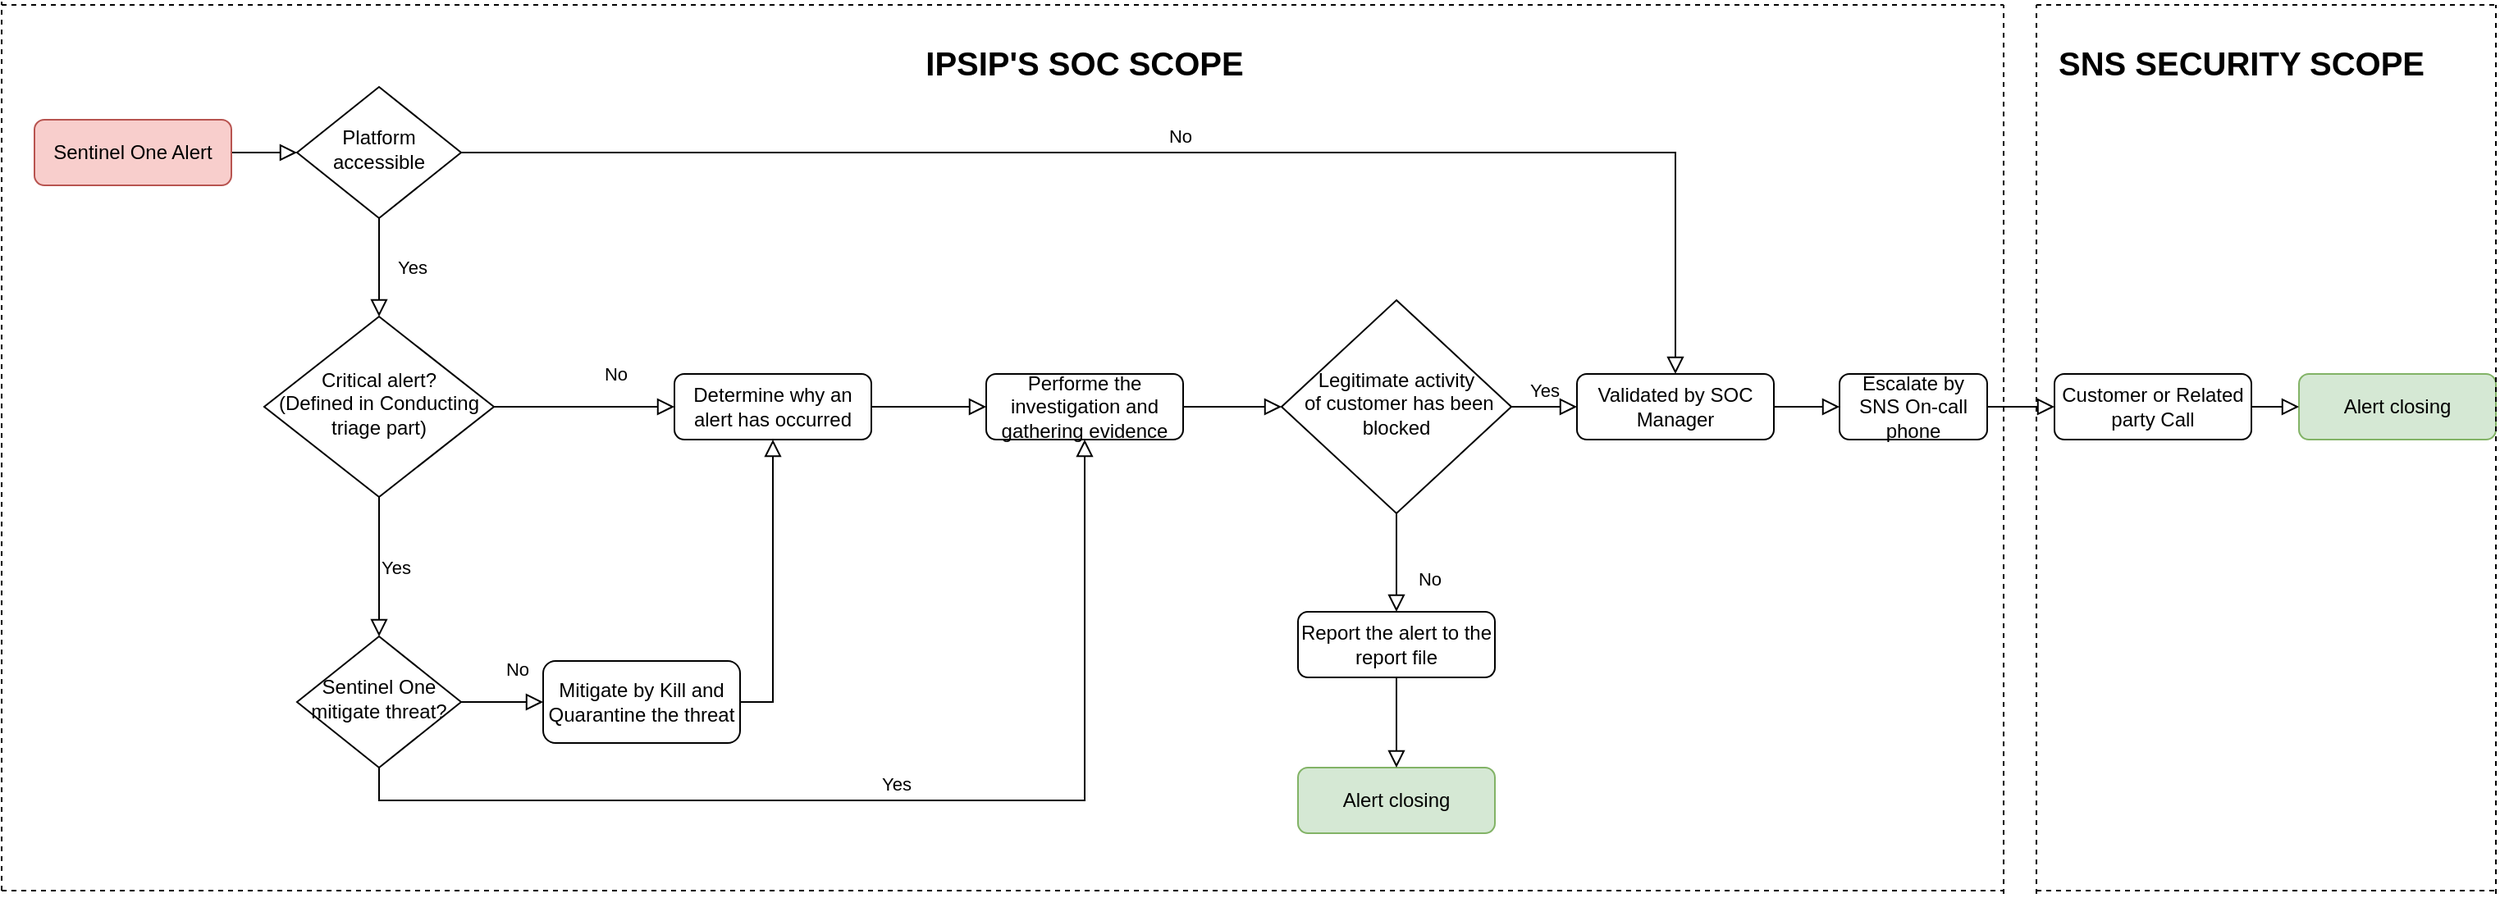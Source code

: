 <mxfile version="22.0.4" type="github">
  <diagram id="C5RBs43oDa-KdzZeNtuy" name="Page-1">
    <mxGraphModel dx="2418" dy="826" grid="1" gridSize="10" guides="1" tooltips="1" connect="1" arrows="1" fold="1" page="1" pageScale="1" pageWidth="827" pageHeight="1169" math="0" shadow="0">
      <root>
        <mxCell id="WIyWlLk6GJQsqaUBKTNV-0" />
        <mxCell id="WIyWlLk6GJQsqaUBKTNV-1" parent="WIyWlLk6GJQsqaUBKTNV-0" />
        <mxCell id="WIyWlLk6GJQsqaUBKTNV-2" value="" style="rounded=0;html=1;jettySize=auto;orthogonalLoop=1;fontSize=11;endArrow=block;endFill=0;endSize=8;strokeWidth=1;shadow=0;labelBackgroundColor=none;edgeStyle=orthogonalEdgeStyle;" parent="WIyWlLk6GJQsqaUBKTNV-1" source="WIyWlLk6GJQsqaUBKTNV-3" target="WIyWlLk6GJQsqaUBKTNV-6" edge="1">
          <mxGeometry relative="1" as="geometry" />
        </mxCell>
        <mxCell id="WIyWlLk6GJQsqaUBKTNV-3" value="Sentinel One Alert" style="rounded=1;whiteSpace=wrap;html=1;fontSize=12;glass=0;strokeWidth=1;shadow=0;fillColor=#f8cecc;strokeColor=#b85450;" parent="WIyWlLk6GJQsqaUBKTNV-1" vertex="1">
          <mxGeometry x="10" y="190" width="120" height="40" as="geometry" />
        </mxCell>
        <mxCell id="WIyWlLk6GJQsqaUBKTNV-4" value="Yes" style="rounded=0;html=1;jettySize=auto;orthogonalLoop=1;fontSize=11;endArrow=block;endFill=0;endSize=8;strokeWidth=1;shadow=0;labelBackgroundColor=none;edgeStyle=orthogonalEdgeStyle;" parent="WIyWlLk6GJQsqaUBKTNV-1" source="WIyWlLk6GJQsqaUBKTNV-6" target="WIyWlLk6GJQsqaUBKTNV-10" edge="1">
          <mxGeometry y="20" relative="1" as="geometry">
            <mxPoint as="offset" />
          </mxGeometry>
        </mxCell>
        <mxCell id="WIyWlLk6GJQsqaUBKTNV-5" value="No" style="edgeStyle=orthogonalEdgeStyle;rounded=0;html=1;jettySize=auto;orthogonalLoop=1;fontSize=11;endArrow=block;endFill=0;endSize=8;strokeWidth=1;shadow=0;labelBackgroundColor=none;entryX=0.5;entryY=0;entryDx=0;entryDy=0;" parent="WIyWlLk6GJQsqaUBKTNV-1" source="WIyWlLk6GJQsqaUBKTNV-6" target="XoyrxmWIbalTPs3iGs9H-39" edge="1">
          <mxGeometry y="10" relative="1" as="geometry">
            <mxPoint as="offset" />
            <mxPoint x="640" y="210" as="targetPoint" />
          </mxGeometry>
        </mxCell>
        <mxCell id="WIyWlLk6GJQsqaUBKTNV-6" value="Platform accessible" style="rhombus;whiteSpace=wrap;html=1;shadow=0;fontFamily=Helvetica;fontSize=12;align=center;strokeWidth=1;spacing=6;spacingTop=-4;" parent="WIyWlLk6GJQsqaUBKTNV-1" vertex="1">
          <mxGeometry x="170" y="170" width="100" height="80" as="geometry" />
        </mxCell>
        <mxCell id="WIyWlLk6GJQsqaUBKTNV-8" value="No" style="rounded=0;html=1;jettySize=auto;orthogonalLoop=1;fontSize=11;endArrow=block;endFill=0;endSize=8;strokeWidth=1;shadow=0;labelBackgroundColor=none;edgeStyle=orthogonalEdgeStyle;entryX=0;entryY=0.5;entryDx=0;entryDy=0;" parent="WIyWlLk6GJQsqaUBKTNV-1" source="WIyWlLk6GJQsqaUBKTNV-10" target="XoyrxmWIbalTPs3iGs9H-2" edge="1">
          <mxGeometry x="0.333" y="20" relative="1" as="geometry">
            <mxPoint as="offset" />
            <mxPoint x="370" y="330" as="targetPoint" />
          </mxGeometry>
        </mxCell>
        <mxCell id="WIyWlLk6GJQsqaUBKTNV-9" value="Yes" style="edgeStyle=orthogonalEdgeStyle;rounded=0;html=1;jettySize=auto;orthogonalLoop=1;fontSize=11;endArrow=block;endFill=0;endSize=8;strokeWidth=1;shadow=0;labelBackgroundColor=none;entryX=0.5;entryY=0;entryDx=0;entryDy=0;" parent="WIyWlLk6GJQsqaUBKTNV-1" source="WIyWlLk6GJQsqaUBKTNV-10" target="XoyrxmWIbalTPs3iGs9H-11" edge="1">
          <mxGeometry y="10" relative="1" as="geometry">
            <mxPoint as="offset" />
          </mxGeometry>
        </mxCell>
        <mxCell id="WIyWlLk6GJQsqaUBKTNV-10" value="Critical alert?&lt;br&gt;(Defined in&amp;nbsp;Conducting triage part)" style="rhombus;whiteSpace=wrap;html=1;shadow=0;fontFamily=Helvetica;fontSize=12;align=center;strokeWidth=1;spacing=6;spacingTop=-4;" parent="WIyWlLk6GJQsqaUBKTNV-1" vertex="1">
          <mxGeometry x="150" y="310" width="140" height="110" as="geometry" />
        </mxCell>
        <mxCell id="WIyWlLk6GJQsqaUBKTNV-12" value="Mitigate by Kill and Quarantine the threat" style="rounded=1;whiteSpace=wrap;html=1;fontSize=12;glass=0;strokeWidth=1;shadow=0;" parent="WIyWlLk6GJQsqaUBKTNV-1" vertex="1">
          <mxGeometry x="320" y="520" width="120" height="50" as="geometry" />
        </mxCell>
        <mxCell id="XoyrxmWIbalTPs3iGs9H-2" value="Determine why an alert has occurred" style="rounded=1;whiteSpace=wrap;html=1;fontSize=12;glass=0;strokeWidth=1;shadow=0;" vertex="1" parent="WIyWlLk6GJQsqaUBKTNV-1">
          <mxGeometry x="400" y="345" width="120" height="40" as="geometry" />
        </mxCell>
        <mxCell id="XoyrxmWIbalTPs3iGs9H-3" value="Performe the investigation and gathering evidence" style="rounded=1;whiteSpace=wrap;html=1;fontSize=12;glass=0;strokeWidth=1;shadow=0;" vertex="1" parent="WIyWlLk6GJQsqaUBKTNV-1">
          <mxGeometry x="590" y="345" width="120" height="40" as="geometry" />
        </mxCell>
        <mxCell id="XoyrxmWIbalTPs3iGs9H-4" value="" style="rounded=0;html=1;jettySize=auto;orthogonalLoop=1;fontSize=11;endArrow=block;endFill=0;endSize=8;strokeWidth=1;shadow=0;labelBackgroundColor=none;edgeStyle=orthogonalEdgeStyle;entryX=0;entryY=0.5;entryDx=0;entryDy=0;exitX=1;exitY=0.5;exitDx=0;exitDy=0;" edge="1" parent="WIyWlLk6GJQsqaUBKTNV-1" source="XoyrxmWIbalTPs3iGs9H-2" target="XoyrxmWIbalTPs3iGs9H-3">
          <mxGeometry x="0.333" y="20" relative="1" as="geometry">
            <mxPoint as="offset" />
            <mxPoint x="280" y="340" as="sourcePoint" />
            <mxPoint x="370" y="340" as="targetPoint" />
          </mxGeometry>
        </mxCell>
        <mxCell id="XoyrxmWIbalTPs3iGs9H-5" value="Legitimate activity&lt;br&gt;&amp;nbsp;of customer has been blocked" style="rhombus;whiteSpace=wrap;html=1;shadow=0;fontFamily=Helvetica;fontSize=12;align=center;strokeWidth=1;spacing=6;spacingTop=-4;" vertex="1" parent="WIyWlLk6GJQsqaUBKTNV-1">
          <mxGeometry x="770" y="300" width="140" height="130" as="geometry" />
        </mxCell>
        <mxCell id="XoyrxmWIbalTPs3iGs9H-7" value="" style="rounded=0;html=1;jettySize=auto;orthogonalLoop=1;fontSize=11;endArrow=block;endFill=0;endSize=8;strokeWidth=1;shadow=0;labelBackgroundColor=none;edgeStyle=orthogonalEdgeStyle;entryX=0;entryY=0.5;entryDx=0;entryDy=0;exitX=1;exitY=0.5;exitDx=0;exitDy=0;" edge="1" parent="WIyWlLk6GJQsqaUBKTNV-1" source="XoyrxmWIbalTPs3iGs9H-3" target="XoyrxmWIbalTPs3iGs9H-5">
          <mxGeometry x="0.333" y="20" relative="1" as="geometry">
            <mxPoint as="offset" />
            <mxPoint x="490" y="340" as="sourcePoint" />
            <mxPoint x="570" y="340" as="targetPoint" />
          </mxGeometry>
        </mxCell>
        <mxCell id="XoyrxmWIbalTPs3iGs9H-8" value="Report the alert to the report file" style="rounded=1;whiteSpace=wrap;html=1;fontSize=12;glass=0;strokeWidth=1;shadow=0;" vertex="1" parent="WIyWlLk6GJQsqaUBKTNV-1">
          <mxGeometry x="780" y="490" width="120" height="40" as="geometry" />
        </mxCell>
        <mxCell id="XoyrxmWIbalTPs3iGs9H-11" value="Sentinel One mitigate threat?" style="rhombus;whiteSpace=wrap;html=1;shadow=0;fontFamily=Helvetica;fontSize=12;align=center;strokeWidth=1;spacing=6;spacingTop=-4;" vertex="1" parent="WIyWlLk6GJQsqaUBKTNV-1">
          <mxGeometry x="170" y="505" width="100" height="80" as="geometry" />
        </mxCell>
        <mxCell id="XoyrxmWIbalTPs3iGs9H-13" value="No" style="rounded=0;html=1;jettySize=auto;orthogonalLoop=1;fontSize=11;endArrow=block;endFill=0;endSize=8;strokeWidth=1;shadow=0;labelBackgroundColor=none;edgeStyle=orthogonalEdgeStyle;entryX=0;entryY=0.5;entryDx=0;entryDy=0;exitX=1;exitY=0.5;exitDx=0;exitDy=0;" edge="1" parent="WIyWlLk6GJQsqaUBKTNV-1" source="XoyrxmWIbalTPs3iGs9H-11" target="WIyWlLk6GJQsqaUBKTNV-12">
          <mxGeometry x="0.333" y="20" relative="1" as="geometry">
            <mxPoint as="offset" />
            <mxPoint x="310" y="510" as="sourcePoint" />
            <mxPoint x="400" y="510" as="targetPoint" />
          </mxGeometry>
        </mxCell>
        <mxCell id="XoyrxmWIbalTPs3iGs9H-14" value="" style="rounded=0;html=1;jettySize=auto;orthogonalLoop=1;fontSize=11;endArrow=block;endFill=0;endSize=8;strokeWidth=1;shadow=0;labelBackgroundColor=none;edgeStyle=orthogonalEdgeStyle;entryX=0.5;entryY=1;entryDx=0;entryDy=0;exitX=1;exitY=0.5;exitDx=0;exitDy=0;" edge="1" parent="WIyWlLk6GJQsqaUBKTNV-1" source="WIyWlLk6GJQsqaUBKTNV-12" target="XoyrxmWIbalTPs3iGs9H-2">
          <mxGeometry x="0.333" y="20" relative="1" as="geometry">
            <mxPoint as="offset" />
            <mxPoint x="530" y="510" as="sourcePoint" />
            <mxPoint x="610" y="510" as="targetPoint" />
          </mxGeometry>
        </mxCell>
        <mxCell id="XoyrxmWIbalTPs3iGs9H-17" value="Yes" style="edgeStyle=orthogonalEdgeStyle;rounded=0;html=1;jettySize=auto;orthogonalLoop=1;fontSize=11;endArrow=block;endFill=0;endSize=8;strokeWidth=1;shadow=0;labelBackgroundColor=none;entryX=0;entryY=0.5;entryDx=0;entryDy=0;exitX=1;exitY=0.5;exitDx=0;exitDy=0;" edge="1" parent="WIyWlLk6GJQsqaUBKTNV-1" source="XoyrxmWIbalTPs3iGs9H-5" target="XoyrxmWIbalTPs3iGs9H-39">
          <mxGeometry y="10" relative="1" as="geometry">
            <mxPoint as="offset" />
            <mxPoint x="230" y="380" as="sourcePoint" />
            <mxPoint x="230" y="470" as="targetPoint" />
          </mxGeometry>
        </mxCell>
        <mxCell id="XoyrxmWIbalTPs3iGs9H-18" value="No" style="rounded=0;html=1;jettySize=auto;orthogonalLoop=1;fontSize=11;endArrow=block;endFill=0;endSize=8;strokeWidth=1;shadow=0;labelBackgroundColor=none;edgeStyle=orthogonalEdgeStyle;entryX=0.5;entryY=0;entryDx=0;entryDy=0;exitX=0.5;exitY=1;exitDx=0;exitDy=0;" edge="1" parent="WIyWlLk6GJQsqaUBKTNV-1" source="XoyrxmWIbalTPs3iGs9H-5" target="XoyrxmWIbalTPs3iGs9H-8">
          <mxGeometry x="0.333" y="20" relative="1" as="geometry">
            <mxPoint as="offset" />
            <mxPoint x="800" y="400" as="sourcePoint" />
            <mxPoint x="400" y="340" as="targetPoint" />
          </mxGeometry>
        </mxCell>
        <mxCell id="XoyrxmWIbalTPs3iGs9H-19" value="Customer or Related party Call" style="rounded=1;whiteSpace=wrap;html=1;fontSize=12;glass=0;strokeWidth=1;shadow=0;" vertex="1" parent="WIyWlLk6GJQsqaUBKTNV-1">
          <mxGeometry x="1241" y="345" width="120" height="40" as="geometry" />
        </mxCell>
        <mxCell id="XoyrxmWIbalTPs3iGs9H-20" value="Alert closing" style="rounded=1;whiteSpace=wrap;html=1;fontSize=12;glass=0;strokeWidth=1;shadow=0;fillColor=#d5e8d4;strokeColor=#82b366;" vertex="1" parent="WIyWlLk6GJQsqaUBKTNV-1">
          <mxGeometry x="1390" y="345" width="120" height="40" as="geometry" />
        </mxCell>
        <mxCell id="XoyrxmWIbalTPs3iGs9H-21" value="" style="rounded=0;html=1;jettySize=auto;orthogonalLoop=1;fontSize=11;endArrow=block;endFill=0;endSize=8;strokeWidth=1;shadow=0;labelBackgroundColor=none;edgeStyle=orthogonalEdgeStyle;entryX=0;entryY=0.5;entryDx=0;entryDy=0;exitX=1;exitY=0.5;exitDx=0;exitDy=0;" edge="1" parent="WIyWlLk6GJQsqaUBKTNV-1" source="XoyrxmWIbalTPs3iGs9H-16" target="XoyrxmWIbalTPs3iGs9H-19">
          <mxGeometry x="0.333" y="20" relative="1" as="geometry">
            <mxPoint as="offset" />
            <mxPoint x="690" y="340" as="sourcePoint" />
            <mxPoint x="740" y="340" as="targetPoint" />
          </mxGeometry>
        </mxCell>
        <mxCell id="XoyrxmWIbalTPs3iGs9H-22" value="" style="rounded=0;html=1;jettySize=auto;orthogonalLoop=1;fontSize=11;endArrow=block;endFill=0;endSize=8;strokeWidth=1;shadow=0;labelBackgroundColor=none;edgeStyle=orthogonalEdgeStyle;entryX=0;entryY=0.5;entryDx=0;entryDy=0;exitX=1;exitY=0.5;exitDx=0;exitDy=0;" edge="1" parent="WIyWlLk6GJQsqaUBKTNV-1" source="XoyrxmWIbalTPs3iGs9H-19" target="XoyrxmWIbalTPs3iGs9H-20">
          <mxGeometry x="0.333" y="20" relative="1" as="geometry">
            <mxPoint as="offset" />
            <mxPoint x="1080" y="340" as="sourcePoint" />
            <mxPoint x="1131" y="340" as="targetPoint" />
          </mxGeometry>
        </mxCell>
        <mxCell id="XoyrxmWIbalTPs3iGs9H-23" value="Yes" style="edgeStyle=orthogonalEdgeStyle;rounded=0;html=1;jettySize=auto;orthogonalLoop=1;fontSize=11;endArrow=block;endFill=0;endSize=8;strokeWidth=1;shadow=0;labelBackgroundColor=none;exitX=0.5;exitY=1;exitDx=0;exitDy=0;entryX=0.5;entryY=1;entryDx=0;entryDy=0;" edge="1" parent="WIyWlLk6GJQsqaUBKTNV-1" source="XoyrxmWIbalTPs3iGs9H-11" target="XoyrxmWIbalTPs3iGs9H-3">
          <mxGeometry y="10" relative="1" as="geometry">
            <mxPoint as="offset" />
            <mxPoint x="230" y="380" as="sourcePoint" />
            <mxPoint x="220" y="580" as="targetPoint" />
          </mxGeometry>
        </mxCell>
        <mxCell id="XoyrxmWIbalTPs3iGs9H-24" value="Alert closing" style="rounded=1;whiteSpace=wrap;html=1;fontSize=12;glass=0;strokeWidth=1;shadow=0;fillColor=#d5e8d4;strokeColor=#82b366;" vertex="1" parent="WIyWlLk6GJQsqaUBKTNV-1">
          <mxGeometry x="780" y="585" width="120" height="40" as="geometry" />
        </mxCell>
        <mxCell id="XoyrxmWIbalTPs3iGs9H-25" value="" style="rounded=0;html=1;jettySize=auto;orthogonalLoop=1;fontSize=11;endArrow=block;endFill=0;endSize=8;strokeWidth=1;shadow=0;labelBackgroundColor=none;edgeStyle=orthogonalEdgeStyle;entryX=0.5;entryY=0;entryDx=0;entryDy=0;exitX=0.5;exitY=1;exitDx=0;exitDy=0;" edge="1" parent="WIyWlLk6GJQsqaUBKTNV-1" source="XoyrxmWIbalTPs3iGs9H-8" target="XoyrxmWIbalTPs3iGs9H-24">
          <mxGeometry x="0.333" y="20" relative="1" as="geometry">
            <mxPoint as="offset" />
            <mxPoint x="720" y="375" as="sourcePoint" />
            <mxPoint x="780" y="375" as="targetPoint" />
          </mxGeometry>
        </mxCell>
        <mxCell id="XoyrxmWIbalTPs3iGs9H-28" value="" style="endArrow=none;dashed=1;html=1;rounded=0;" edge="1" parent="WIyWlLk6GJQsqaUBKTNV-1">
          <mxGeometry width="50" height="50" relative="1" as="geometry">
            <mxPoint x="-10" y="660" as="sourcePoint" />
            <mxPoint x="-10" y="118" as="targetPoint" />
          </mxGeometry>
        </mxCell>
        <mxCell id="XoyrxmWIbalTPs3iGs9H-29" value="" style="endArrow=none;dashed=1;html=1;rounded=0;" edge="1" parent="WIyWlLk6GJQsqaUBKTNV-1">
          <mxGeometry width="50" height="50" relative="1" as="geometry">
            <mxPoint x="-10" y="660" as="sourcePoint" />
            <mxPoint x="1210" y="660" as="targetPoint" />
          </mxGeometry>
        </mxCell>
        <mxCell id="XoyrxmWIbalTPs3iGs9H-30" value="" style="endArrow=none;dashed=1;html=1;rounded=0;" edge="1" parent="WIyWlLk6GJQsqaUBKTNV-1">
          <mxGeometry width="50" height="50" relative="1" as="geometry">
            <mxPoint x="1230" y="662" as="sourcePoint" />
            <mxPoint x="1230" y="120" as="targetPoint" />
          </mxGeometry>
        </mxCell>
        <mxCell id="XoyrxmWIbalTPs3iGs9H-31" value="" style="endArrow=none;dashed=1;html=1;rounded=0;" edge="1" parent="WIyWlLk6GJQsqaUBKTNV-1">
          <mxGeometry width="50" height="50" relative="1" as="geometry">
            <mxPoint x="-10" y="120" as="sourcePoint" />
            <mxPoint x="1210" y="120" as="targetPoint" />
          </mxGeometry>
        </mxCell>
        <mxCell id="XoyrxmWIbalTPs3iGs9H-33" value="" style="endArrow=none;dashed=1;html=1;rounded=0;" edge="1" parent="WIyWlLk6GJQsqaUBKTNV-1">
          <mxGeometry width="50" height="50" relative="1" as="geometry">
            <mxPoint x="1510" y="662" as="sourcePoint" />
            <mxPoint x="1510" y="120" as="targetPoint" />
          </mxGeometry>
        </mxCell>
        <mxCell id="XoyrxmWIbalTPs3iGs9H-34" value="" style="endArrow=none;dashed=1;html=1;rounded=0;" edge="1" parent="WIyWlLk6GJQsqaUBKTNV-1">
          <mxGeometry width="50" height="50" relative="1" as="geometry">
            <mxPoint x="1230" y="120" as="sourcePoint" />
            <mxPoint x="1510" y="120" as="targetPoint" />
          </mxGeometry>
        </mxCell>
        <mxCell id="XoyrxmWIbalTPs3iGs9H-35" value="" style="endArrow=none;dashed=1;html=1;rounded=0;" edge="1" parent="WIyWlLk6GJQsqaUBKTNV-1">
          <mxGeometry width="50" height="50" relative="1" as="geometry">
            <mxPoint x="1230" y="660" as="sourcePoint" />
            <mxPoint x="1510" y="660" as="targetPoint" />
          </mxGeometry>
        </mxCell>
        <mxCell id="XoyrxmWIbalTPs3iGs9H-36" value="&lt;h1&gt;&lt;b&gt;&lt;font style=&quot;font-size: 20px;&quot;&gt;IPSIP&#39;S SOC SCOPE&lt;/font&gt;&lt;/b&gt;&lt;/h1&gt;" style="text;html=1;strokeColor=none;fillColor=none;align=center;verticalAlign=middle;whiteSpace=wrap;rounded=0;" vertex="1" parent="WIyWlLk6GJQsqaUBKTNV-1">
          <mxGeometry x="520" y="140" width="260" height="30" as="geometry" />
        </mxCell>
        <mxCell id="XoyrxmWIbalTPs3iGs9H-37" value="&lt;h1&gt;&lt;b&gt;&lt;font style=&quot;font-size: 20px;&quot;&gt;SNS SECURITY SCOPE&lt;/font&gt;&lt;/b&gt;&lt;/h1&gt;" style="text;html=1;strokeColor=none;fillColor=none;align=center;verticalAlign=middle;whiteSpace=wrap;rounded=0;" vertex="1" parent="WIyWlLk6GJQsqaUBKTNV-1">
          <mxGeometry x="1210" y="140" width="290" height="30" as="geometry" />
        </mxCell>
        <mxCell id="XoyrxmWIbalTPs3iGs9H-39" value="Validated by SOC Manager" style="rounded=1;whiteSpace=wrap;html=1;fontSize=12;glass=0;strokeWidth=1;shadow=0;" vertex="1" parent="WIyWlLk6GJQsqaUBKTNV-1">
          <mxGeometry x="950" y="345" width="120" height="40" as="geometry" />
        </mxCell>
        <mxCell id="XoyrxmWIbalTPs3iGs9H-16" value="Escalate by SNS On-call phone" style="rounded=1;whiteSpace=wrap;html=1;fontSize=12;glass=0;strokeWidth=1;shadow=0;" vertex="1" parent="WIyWlLk6GJQsqaUBKTNV-1">
          <mxGeometry x="1110" y="345" width="90" height="40" as="geometry" />
        </mxCell>
        <mxCell id="XoyrxmWIbalTPs3iGs9H-41" value="" style="rounded=0;html=1;jettySize=auto;orthogonalLoop=1;fontSize=11;endArrow=block;endFill=0;endSize=8;strokeWidth=1;shadow=0;labelBackgroundColor=none;edgeStyle=orthogonalEdgeStyle;entryX=0;entryY=0.5;entryDx=0;entryDy=0;exitX=1;exitY=0.5;exitDx=0;exitDy=0;" edge="1" parent="WIyWlLk6GJQsqaUBKTNV-1" source="XoyrxmWIbalTPs3iGs9H-39" target="XoyrxmWIbalTPs3iGs9H-16">
          <mxGeometry x="0.333" y="20" relative="1" as="geometry">
            <mxPoint as="offset" />
            <mxPoint x="1210" y="375" as="sourcePoint" />
            <mxPoint x="1251" y="375" as="targetPoint" />
          </mxGeometry>
        </mxCell>
        <mxCell id="XoyrxmWIbalTPs3iGs9H-42" value="" style="endArrow=none;dashed=1;html=1;rounded=0;" edge="1" parent="WIyWlLk6GJQsqaUBKTNV-1">
          <mxGeometry width="50" height="50" relative="1" as="geometry">
            <mxPoint x="1210" y="662" as="sourcePoint" />
            <mxPoint x="1210" y="120" as="targetPoint" />
          </mxGeometry>
        </mxCell>
      </root>
    </mxGraphModel>
  </diagram>
</mxfile>
